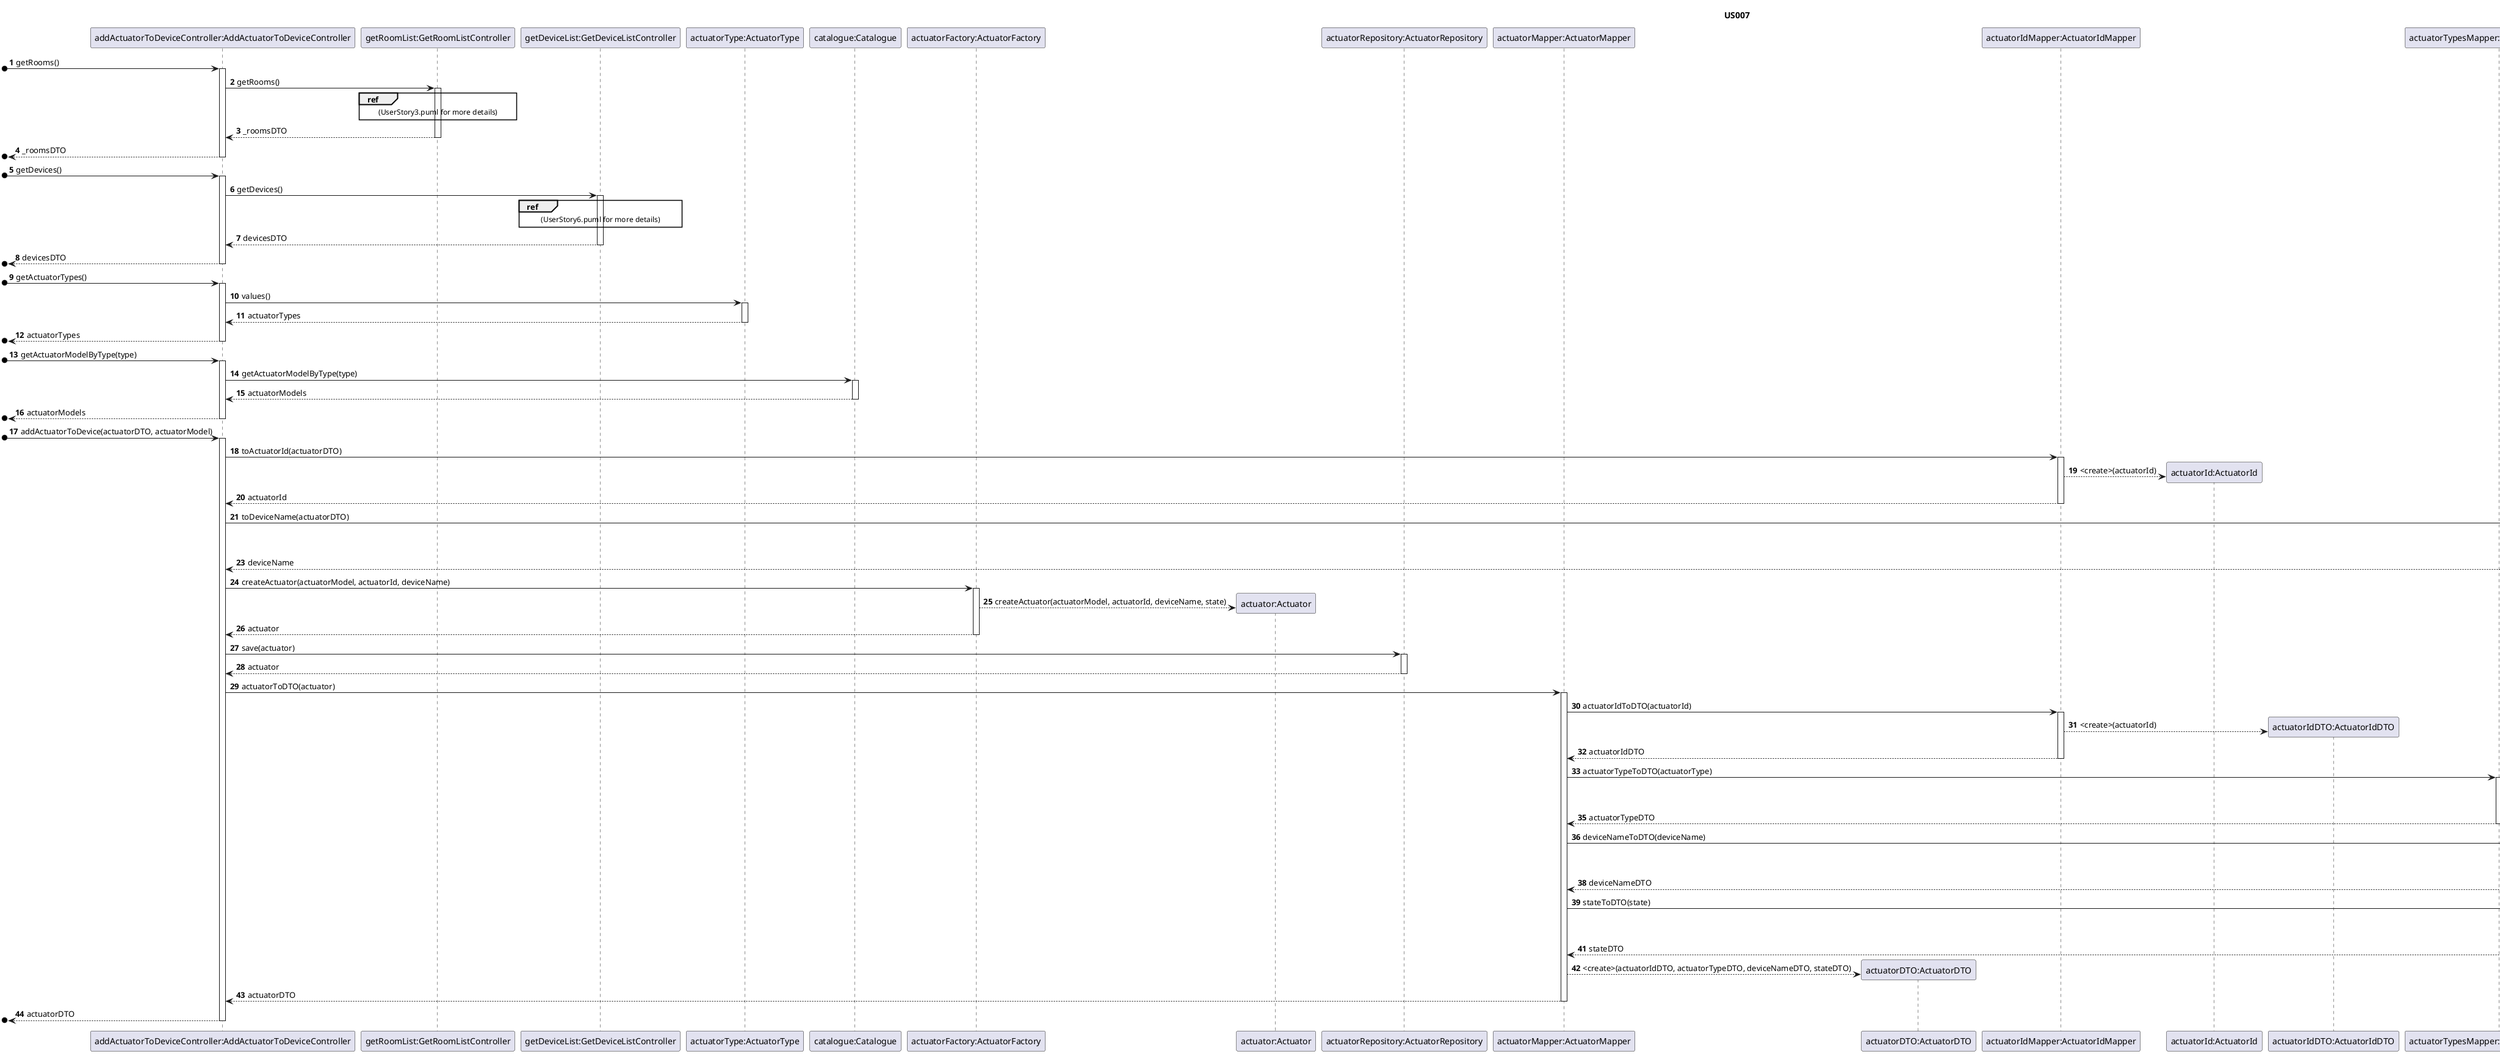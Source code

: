 @startuml
'https://plantuml.com/sequence-diagram

title US007

autonumber

/'
As a Power User [or Administrator], I want to add a sensor to an existing device in
a room. The sensor must be of a model of an existing type of sensor.
'/

participant "addActuatorToDeviceController:AddActuatorToDeviceController" as C7
participant "getRoomList:GetRoomListController" as C
participant "getDeviceList:GetDeviceListController" as D
participant "actuatorType:ActuatorType" as ST
participant "catalogue:Catalogue" as CAT
participant "actuatorFactory:ActuatorFactory" as F
participant "actuator:Actuator" as S1
participant "actuatorRepository:ActuatorRepository" as SR
participant "actuatorMapper:ActuatorMapper" as S3
participant "actuatorDTO:ActuatorDTO" as S2


participant "actuatorIdMapper:ActuatorIdMapper" as S4
participant "actuatorId:ActuatorId" as SID
participant "actuatorIdDTO:ActuatorIdDTO" as id
participant "actuatorTypesMapper:ActuatorTypesMapper" as S6
participant "actuatorTypeDTO:ActuatorTypeDTO" as S5
participant "deviceNameMapper:DeviceNameMapper" as DN1
participant "deviceName:DeviceName" as D7
participant "deviceNameDTO:DeviceNameDTO" as DN
participant "stateMapper:StateMapper" as S7
participant "stateDTO:StateDTO" as S8


[o->C7 : getRooms()
activate C7
C7->C : getRooms()
activate C
ref over C : (UserStory3.puml for more details)
C-->C7 : _roomsDTO
deactivate C
[o<--C7 : _roomsDTO
deactivate C7

[o->C7 : getDevices()
activate C7
C7->D : getDevices()
activate D
ref over D : (UserStory6.puml for more details)
D-->C7 : devicesDTO
deactivate D
[o<--C7 : devicesDTO
deactivate C7

[o->C7 : getActuatorTypes()
activate C7
C7 -> ST : values()
activate ST
ST --> C7 : actuatorTypes
deactivate ST
[o<--C7 : actuatorTypes
deactivate C7



[o->C7: getActuatorModelByType(type)
activate C7
C7->CAT : getActuatorModelByType(type)
activate CAT
CAT-->C7 : actuatorModels
deactivate CAT
[o<--C7 : actuatorModels
deactivate C7

[o->C7: addActuatorToDevice(actuatorDTO, actuatorModel)
activate C7
C7 -> S4 : toActuatorId(actuatorDTO)
activate S4
S4 --> SID** : <create>(actuatorId)

S4 --> C7 : actuatorId
deactivate S4
C7 -> DN1 : toDeviceName(actuatorDTO)
activate DN1
DN1 --> D7** : <create>(deviceName)
DN1 --> C7 : deviceName
deactivate DN1



C7 -> F : createActuator(actuatorModel, actuatorId, deviceName)
activate F


F --> S1** : createActuator(actuatorModel, actuatorId, deviceName, state)
F --> C7 : actuator
deactivate F
C7 -> SR : save(actuator)
activate SR
SR --> C7 : actuator
deactivate SR

C7 -> S3 : actuatorToDTO(actuator)
activate S3
S3 -> S4 : actuatorIdToDTO(actuatorId)
activate S4
S4 --> id** : <create>(actuatorId)
S4 --> S3 : actuatorIdDTO
deactivate S4
S3 -> S6 : actuatorTypeToDTO(actuatorType)
activate S6
S6 --> S5** : <create>(actuatorType)
S6 --> S3 : actuatorTypeDTO
deactivate S6
S3 -> DN1 : deviceNameToDTO(deviceName)
activate DN1
DN1 --> DN** : <create>(deviceName)
DN1 --> S3 : deviceNameDTO
deactivate DN1
S3 -> S7 : stateToDTO(state)
activate S7
S7 --> S8** : <create>(state)
S7 --> S3 : stateDTO
deactivate S7
S3 --> S2** : <create>(actuatorIdDTO, actuatorTypeDTO, deviceNameDTO, stateDTO)
S3 --> C7 : actuatorDTO
deactivate S3
[o<-- C7 : actuatorDTO




deactivate C7
@enduml